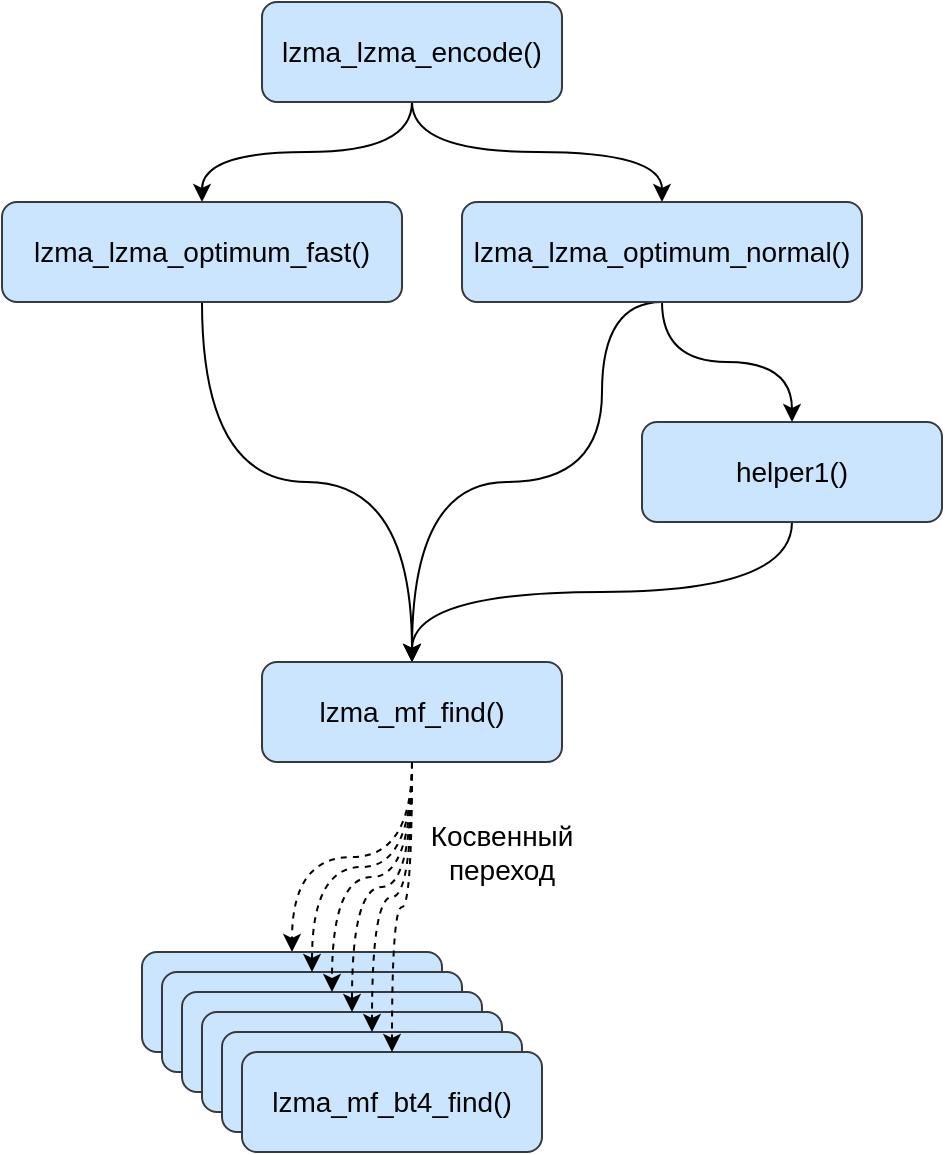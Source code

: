 <mxfile version="24.7.8">
  <diagram name="Страница — 1" id="kN_KFiqZcTjBzFzMzs-E">
    <mxGraphModel dx="1232" dy="1097" grid="1" gridSize="10" guides="1" tooltips="1" connect="1" arrows="1" fold="1" page="1" pageScale="1" pageWidth="827" pageHeight="1169" math="0" shadow="0">
      <root>
        <mxCell id="0" />
        <mxCell id="1" parent="0" />
        <mxCell id="-FH_IpNK9eZxnnbRwVDz-16" style="edgeStyle=orthogonalEdgeStyle;rounded=0;orthogonalLoop=1;jettySize=auto;html=1;exitX=0.5;exitY=1;exitDx=0;exitDy=0;entryX=0.5;entryY=0;entryDx=0;entryDy=0;curved=1;fontSize=14;" edge="1" parent="1" source="-FH_IpNK9eZxnnbRwVDz-1" target="-FH_IpNK9eZxnnbRwVDz-2">
          <mxGeometry relative="1" as="geometry" />
        </mxCell>
        <mxCell id="-FH_IpNK9eZxnnbRwVDz-17" style="edgeStyle=orthogonalEdgeStyle;rounded=0;orthogonalLoop=1;jettySize=auto;html=1;exitX=0.5;exitY=1;exitDx=0;exitDy=0;curved=1;fontSize=14;" edge="1" parent="1" source="-FH_IpNK9eZxnnbRwVDz-1" target="-FH_IpNK9eZxnnbRwVDz-3">
          <mxGeometry relative="1" as="geometry" />
        </mxCell>
        <mxCell id="-FH_IpNK9eZxnnbRwVDz-1" value="lzma_lzma_encode()" style="rounded=1;whiteSpace=wrap;html=1;fillColor=#cce5ff;strokeColor=#36393d;fontSize=14;" vertex="1" parent="1">
          <mxGeometry x="300" y="60" width="150" height="50" as="geometry" />
        </mxCell>
        <mxCell id="-FH_IpNK9eZxnnbRwVDz-18" style="edgeStyle=orthogonalEdgeStyle;rounded=0;orthogonalLoop=1;jettySize=auto;html=1;exitX=0.5;exitY=1;exitDx=0;exitDy=0;curved=1;fontSize=14;" edge="1" parent="1" source="-FH_IpNK9eZxnnbRwVDz-2" target="-FH_IpNK9eZxnnbRwVDz-14">
          <mxGeometry relative="1" as="geometry" />
        </mxCell>
        <mxCell id="-FH_IpNK9eZxnnbRwVDz-19" style="edgeStyle=orthogonalEdgeStyle;rounded=0;orthogonalLoop=1;jettySize=auto;html=1;exitX=0.5;exitY=1;exitDx=0;exitDy=0;curved=1;fontSize=14;" edge="1" parent="1" source="-FH_IpNK9eZxnnbRwVDz-2" target="-FH_IpNK9eZxnnbRwVDz-13">
          <mxGeometry relative="1" as="geometry">
            <Array as="points">
              <mxPoint x="470" y="210" />
              <mxPoint x="470" y="300" />
              <mxPoint x="375" y="300" />
            </Array>
          </mxGeometry>
        </mxCell>
        <mxCell id="-FH_IpNK9eZxnnbRwVDz-2" value="lzma_lzma_optimum_normal()" style="rounded=1;whiteSpace=wrap;html=1;fillColor=#cce5ff;strokeColor=#36393d;fontSize=14;" vertex="1" parent="1">
          <mxGeometry x="400" y="160" width="200" height="50" as="geometry" />
        </mxCell>
        <mxCell id="-FH_IpNK9eZxnnbRwVDz-20" style="edgeStyle=orthogonalEdgeStyle;rounded=0;orthogonalLoop=1;jettySize=auto;html=1;exitX=0.5;exitY=1;exitDx=0;exitDy=0;curved=1;fontSize=14;" edge="1" parent="1" source="-FH_IpNK9eZxnnbRwVDz-3" target="-FH_IpNK9eZxnnbRwVDz-13">
          <mxGeometry relative="1" as="geometry" />
        </mxCell>
        <mxCell id="-FH_IpNK9eZxnnbRwVDz-3" value="lzma_lzma_optimum_fast()" style="rounded=1;whiteSpace=wrap;html=1;fillColor=#cce5ff;strokeColor=#36393d;fontSize=14;" vertex="1" parent="1">
          <mxGeometry x="170" y="160" width="200" height="50" as="geometry" />
        </mxCell>
        <mxCell id="-FH_IpNK9eZxnnbRwVDz-28" style="edgeStyle=orthogonalEdgeStyle;rounded=0;orthogonalLoop=1;jettySize=auto;html=1;exitX=0.5;exitY=1;exitDx=0;exitDy=0;entryX=0.5;entryY=0;entryDx=0;entryDy=0;curved=1;dashed=1;fontSize=14;" edge="1" parent="1" source="-FH_IpNK9eZxnnbRwVDz-13" target="-FH_IpNK9eZxnnbRwVDz-22">
          <mxGeometry relative="1" as="geometry" />
        </mxCell>
        <mxCell id="-FH_IpNK9eZxnnbRwVDz-13" value="lzma_mf_find()" style="rounded=1;whiteSpace=wrap;html=1;fillColor=#cce5ff;strokeColor=#36393d;fontSize=14;" vertex="1" parent="1">
          <mxGeometry x="300" y="390" width="150" height="50" as="geometry" />
        </mxCell>
        <mxCell id="-FH_IpNK9eZxnnbRwVDz-21" style="edgeStyle=orthogonalEdgeStyle;rounded=0;orthogonalLoop=1;jettySize=auto;html=1;exitX=0.5;exitY=1;exitDx=0;exitDy=0;curved=1;fontSize=14;" edge="1" parent="1" source="-FH_IpNK9eZxnnbRwVDz-14" target="-FH_IpNK9eZxnnbRwVDz-13">
          <mxGeometry relative="1" as="geometry" />
        </mxCell>
        <mxCell id="-FH_IpNK9eZxnnbRwVDz-14" value="helper1()" style="rounded=1;whiteSpace=wrap;html=1;fillColor=#cce5ff;strokeColor=#36393d;fontSize=14;" vertex="1" parent="1">
          <mxGeometry x="490" y="270" width="150" height="50" as="geometry" />
        </mxCell>
        <mxCell id="-FH_IpNK9eZxnnbRwVDz-22" value="" style="rounded=1;whiteSpace=wrap;html=1;fillColor=#cce5ff;strokeColor=#36393d;fontSize=14;" vertex="1" parent="1">
          <mxGeometry x="240" y="535" width="150" height="50" as="geometry" />
        </mxCell>
        <mxCell id="-FH_IpNK9eZxnnbRwVDz-23" value="" style="rounded=1;whiteSpace=wrap;html=1;fillColor=#cce5ff;strokeColor=#36393d;fontSize=14;" vertex="1" parent="1">
          <mxGeometry x="250" y="545" width="150" height="50" as="geometry" />
        </mxCell>
        <mxCell id="-FH_IpNK9eZxnnbRwVDz-24" value="" style="rounded=1;whiteSpace=wrap;html=1;fillColor=#cce5ff;strokeColor=#36393d;fontSize=14;" vertex="1" parent="1">
          <mxGeometry x="260" y="555" width="150" height="50" as="geometry" />
        </mxCell>
        <mxCell id="-FH_IpNK9eZxnnbRwVDz-25" value="" style="rounded=1;whiteSpace=wrap;html=1;fillColor=#cce5ff;strokeColor=#36393d;fontSize=14;" vertex="1" parent="1">
          <mxGeometry x="270" y="565" width="150" height="50" as="geometry" />
        </mxCell>
        <mxCell id="-FH_IpNK9eZxnnbRwVDz-26" value="" style="rounded=1;whiteSpace=wrap;html=1;fillColor=#cce5ff;strokeColor=#36393d;fontSize=14;" vertex="1" parent="1">
          <mxGeometry x="280" y="575" width="150" height="50" as="geometry" />
        </mxCell>
        <mxCell id="-FH_IpNK9eZxnnbRwVDz-27" value="lzma_mf_bt4_find()" style="rounded=1;whiteSpace=wrap;html=1;fillColor=#cce5ff;strokeColor=#36393d;fontSize=14;" vertex="1" parent="1">
          <mxGeometry x="290" y="585" width="150" height="50" as="geometry" />
        </mxCell>
        <mxCell id="-FH_IpNK9eZxnnbRwVDz-29" style="edgeStyle=orthogonalEdgeStyle;rounded=0;orthogonalLoop=1;jettySize=auto;html=1;exitX=0.5;exitY=1;exitDx=0;exitDy=0;entryX=0.5;entryY=0;entryDx=0;entryDy=0;curved=1;dashed=1;fontSize=14;" edge="1" parent="1" source="-FH_IpNK9eZxnnbRwVDz-13" target="-FH_IpNK9eZxnnbRwVDz-27">
          <mxGeometry relative="1" as="geometry" />
        </mxCell>
        <mxCell id="-FH_IpNK9eZxnnbRwVDz-30" style="edgeStyle=orthogonalEdgeStyle;rounded=0;orthogonalLoop=1;jettySize=auto;html=1;exitX=0.5;exitY=1;exitDx=0;exitDy=0;entryX=0.5;entryY=0;entryDx=0;entryDy=0;curved=1;dashed=1;fontSize=14;" edge="1" parent="1" source="-FH_IpNK9eZxnnbRwVDz-13" target="-FH_IpNK9eZxnnbRwVDz-23">
          <mxGeometry relative="1" as="geometry" />
        </mxCell>
        <mxCell id="-FH_IpNK9eZxnnbRwVDz-32" style="edgeStyle=orthogonalEdgeStyle;rounded=0;orthogonalLoop=1;jettySize=auto;html=1;exitX=0.5;exitY=1;exitDx=0;exitDy=0;entryX=0.5;entryY=0;entryDx=0;entryDy=0;dashed=1;curved=1;fontSize=14;" edge="1" parent="1" source="-FH_IpNK9eZxnnbRwVDz-13" target="-FH_IpNK9eZxnnbRwVDz-24">
          <mxGeometry relative="1" as="geometry" />
        </mxCell>
        <mxCell id="-FH_IpNK9eZxnnbRwVDz-33" style="edgeStyle=orthogonalEdgeStyle;rounded=0;orthogonalLoop=1;jettySize=auto;html=1;exitX=0.5;exitY=1;exitDx=0;exitDy=0;entryX=0.5;entryY=0;entryDx=0;entryDy=0;curved=1;dashed=1;fontSize=14;" edge="1" parent="1" source="-FH_IpNK9eZxnnbRwVDz-13" target="-FH_IpNK9eZxnnbRwVDz-25">
          <mxGeometry relative="1" as="geometry" />
        </mxCell>
        <mxCell id="-FH_IpNK9eZxnnbRwVDz-35" style="edgeStyle=orthogonalEdgeStyle;rounded=0;orthogonalLoop=1;jettySize=auto;html=1;exitX=0.5;exitY=1;exitDx=0;exitDy=0;entryX=0.5;entryY=0;entryDx=0;entryDy=0;dashed=1;curved=1;fontSize=14;" edge="1" parent="1" source="-FH_IpNK9eZxnnbRwVDz-13" target="-FH_IpNK9eZxnnbRwVDz-26">
          <mxGeometry relative="1" as="geometry" />
        </mxCell>
        <mxCell id="-FH_IpNK9eZxnnbRwVDz-36" value="Косвенный переход" style="text;html=1;align=center;verticalAlign=middle;whiteSpace=wrap;rounded=0;fontSize=14;" vertex="1" parent="1">
          <mxGeometry x="390" y="470" width="60" height="30" as="geometry" />
        </mxCell>
      </root>
    </mxGraphModel>
  </diagram>
</mxfile>
